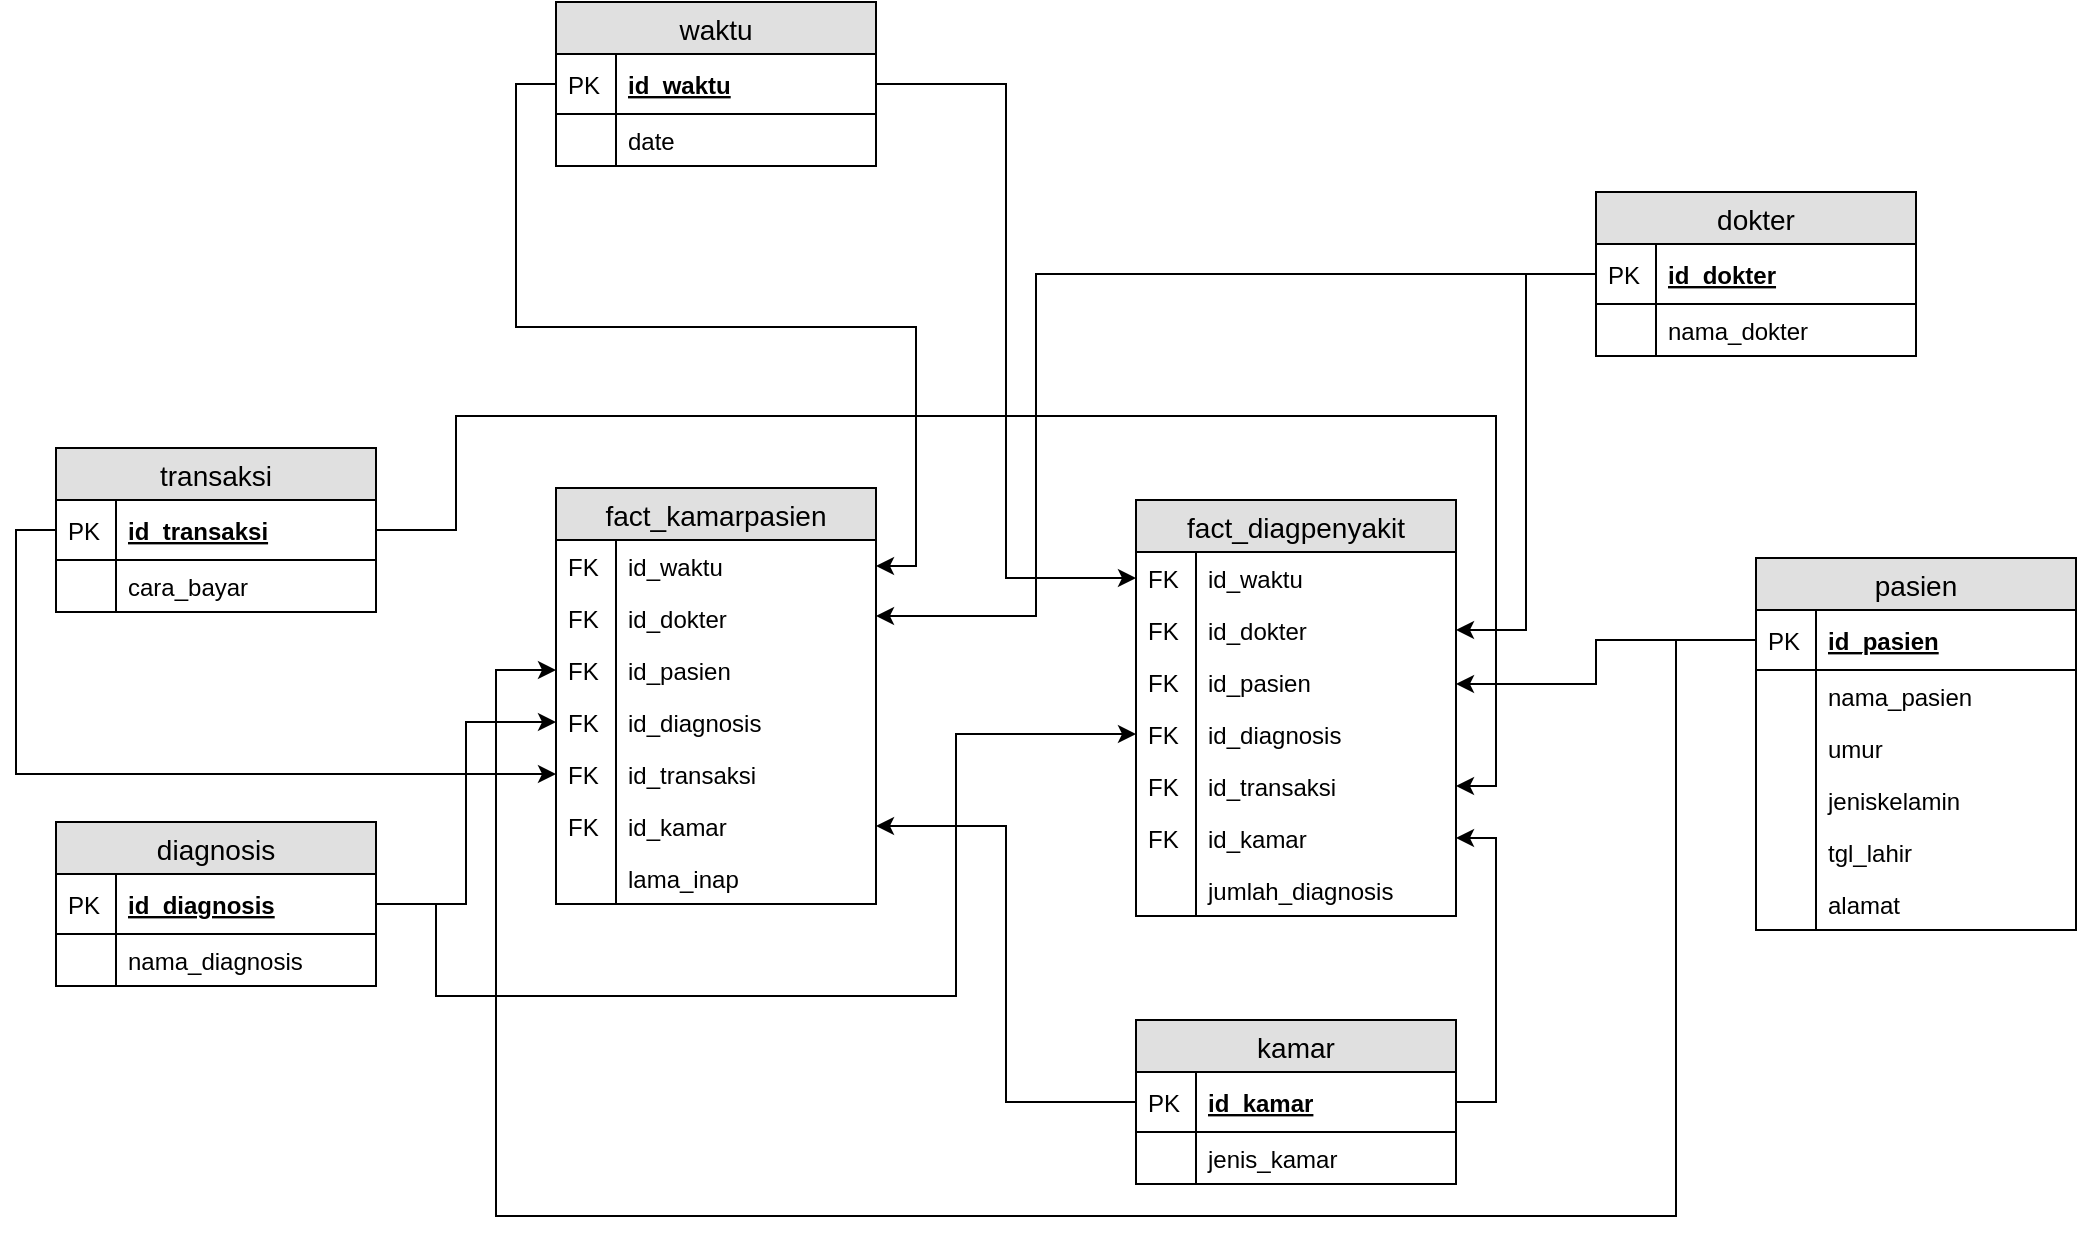 <mxfile version="10.6.8" type="device"><diagram id="9lv1XT-odXzxtT2mM3QH" name="Page-1"><mxGraphModel dx="1257" dy="773" grid="1" gridSize="10" guides="1" tooltips="1" connect="1" arrows="1" fold="1" page="1" pageScale="1" pageWidth="850" pageHeight="1100" math="0" shadow="0"><root><mxCell id="0"/><mxCell id="1" parent="0"/><mxCell id="CjK3BWni0CWCzwjwOFUE-8" value="waktu" style="swimlane;fontStyle=0;childLayout=stackLayout;horizontal=1;startSize=26;fillColor=#e0e0e0;horizontalStack=0;resizeParent=1;resizeParentMax=0;resizeLast=0;collapsible=1;marginBottom=0;swimlaneFillColor=#ffffff;align=center;fontSize=14;" vertex="1" parent="1"><mxGeometry x="340" y="53" width="160" height="82" as="geometry"/></mxCell><mxCell id="CjK3BWni0CWCzwjwOFUE-9" value="id_waktu" style="shape=partialRectangle;top=0;left=0;right=0;bottom=1;align=left;verticalAlign=middle;fillColor=none;spacingLeft=34;spacingRight=4;overflow=hidden;rotatable=0;points=[[0,0.5],[1,0.5]];portConstraint=eastwest;dropTarget=0;fontStyle=5;fontSize=12;" vertex="1" parent="CjK3BWni0CWCzwjwOFUE-8"><mxGeometry y="26" width="160" height="30" as="geometry"/></mxCell><mxCell id="CjK3BWni0CWCzwjwOFUE-10" value="PK" style="shape=partialRectangle;top=0;left=0;bottom=0;fillColor=none;align=left;verticalAlign=middle;spacingLeft=4;spacingRight=4;overflow=hidden;rotatable=0;points=[];portConstraint=eastwest;part=1;fontSize=12;" vertex="1" connectable="0" parent="CjK3BWni0CWCzwjwOFUE-9"><mxGeometry width="30" height="30" as="geometry"/></mxCell><mxCell id="CjK3BWni0CWCzwjwOFUE-11" value="date" style="shape=partialRectangle;top=0;left=0;right=0;bottom=0;align=left;verticalAlign=top;fillColor=none;spacingLeft=34;spacingRight=4;overflow=hidden;rotatable=0;points=[[0,0.5],[1,0.5]];portConstraint=eastwest;dropTarget=0;fontSize=12;" vertex="1" parent="CjK3BWni0CWCzwjwOFUE-8"><mxGeometry y="56" width="160" height="26" as="geometry"/></mxCell><mxCell id="CjK3BWni0CWCzwjwOFUE-12" value="" style="shape=partialRectangle;top=0;left=0;bottom=0;fillColor=none;align=left;verticalAlign=top;spacingLeft=4;spacingRight=4;overflow=hidden;rotatable=0;points=[];portConstraint=eastwest;part=1;fontSize=12;" vertex="1" connectable="0" parent="CjK3BWni0CWCzwjwOFUE-11"><mxGeometry width="30" height="26" as="geometry"/></mxCell><mxCell id="CjK3BWni0CWCzwjwOFUE-19" value="fact_kamarpasien" style="swimlane;fontStyle=0;childLayout=stackLayout;horizontal=1;startSize=26;fillColor=#e0e0e0;horizontalStack=0;resizeParent=1;resizeParentMax=0;resizeLast=0;collapsible=1;marginBottom=0;swimlaneFillColor=#ffffff;align=center;fontSize=14;" vertex="1" parent="1"><mxGeometry x="340" y="296" width="160" height="208" as="geometry"><mxRectangle x="340" y="296" width="140" height="26" as="alternateBounds"/></mxGeometry></mxCell><mxCell id="CjK3BWni0CWCzwjwOFUE-22" value="id_waktu" style="shape=partialRectangle;top=0;left=0;right=0;bottom=0;align=left;verticalAlign=top;fillColor=none;spacingLeft=34;spacingRight=4;overflow=hidden;rotatable=0;points=[[0,0.5],[1,0.5]];portConstraint=eastwest;dropTarget=0;fontSize=12;" vertex="1" parent="CjK3BWni0CWCzwjwOFUE-19"><mxGeometry y="26" width="160" height="26" as="geometry"/></mxCell><mxCell id="CjK3BWni0CWCzwjwOFUE-23" value="FK" style="shape=partialRectangle;top=0;left=0;bottom=0;fillColor=none;align=left;verticalAlign=top;spacingLeft=4;spacingRight=4;overflow=hidden;rotatable=0;points=[];portConstraint=eastwest;part=1;fontSize=12;" vertex="1" connectable="0" parent="CjK3BWni0CWCzwjwOFUE-22"><mxGeometry width="30" height="26" as="geometry"/></mxCell><mxCell id="CjK3BWni0CWCzwjwOFUE-24" value="id_dokter" style="shape=partialRectangle;top=0;left=0;right=0;bottom=0;align=left;verticalAlign=top;fillColor=none;spacingLeft=34;spacingRight=4;overflow=hidden;rotatable=0;points=[[0,0.5],[1,0.5]];portConstraint=eastwest;dropTarget=0;fontSize=12;" vertex="1" parent="CjK3BWni0CWCzwjwOFUE-19"><mxGeometry y="52" width="160" height="26" as="geometry"/></mxCell><mxCell id="CjK3BWni0CWCzwjwOFUE-25" value="FK" style="shape=partialRectangle;top=0;left=0;bottom=0;fillColor=none;align=left;verticalAlign=top;spacingLeft=4;spacingRight=4;overflow=hidden;rotatable=0;points=[];portConstraint=eastwest;part=1;fontSize=12;" vertex="1" connectable="0" parent="CjK3BWni0CWCzwjwOFUE-24"><mxGeometry width="30" height="26" as="geometry"/></mxCell><mxCell id="CjK3BWni0CWCzwjwOFUE-26" value="id_pasien" style="shape=partialRectangle;top=0;left=0;right=0;bottom=0;align=left;verticalAlign=top;fillColor=none;spacingLeft=34;spacingRight=4;overflow=hidden;rotatable=0;points=[[0,0.5],[1,0.5]];portConstraint=eastwest;dropTarget=0;fontSize=12;" vertex="1" parent="CjK3BWni0CWCzwjwOFUE-19"><mxGeometry y="78" width="160" height="26" as="geometry"/></mxCell><mxCell id="CjK3BWni0CWCzwjwOFUE-27" value="FK" style="shape=partialRectangle;top=0;left=0;bottom=0;fillColor=none;align=left;verticalAlign=top;spacingLeft=4;spacingRight=4;overflow=hidden;rotatable=0;points=[];portConstraint=eastwest;part=1;fontSize=12;" vertex="1" connectable="0" parent="CjK3BWni0CWCzwjwOFUE-26"><mxGeometry width="30" height="26" as="geometry"/></mxCell><mxCell id="CjK3BWni0CWCzwjwOFUE-30" value="id_diagnosis" style="shape=partialRectangle;top=0;left=0;right=0;bottom=0;align=left;verticalAlign=top;fillColor=none;spacingLeft=34;spacingRight=4;overflow=hidden;rotatable=0;points=[[0,0.5],[1,0.5]];portConstraint=eastwest;dropTarget=0;fontSize=12;" vertex="1" parent="CjK3BWni0CWCzwjwOFUE-19"><mxGeometry y="104" width="160" height="26" as="geometry"/></mxCell><mxCell id="CjK3BWni0CWCzwjwOFUE-31" value="FK" style="shape=partialRectangle;top=0;left=0;bottom=0;fillColor=none;align=left;verticalAlign=top;spacingLeft=4;spacingRight=4;overflow=hidden;rotatable=0;points=[];portConstraint=eastwest;part=1;fontSize=12;" vertex="1" connectable="0" parent="CjK3BWni0CWCzwjwOFUE-30"><mxGeometry width="30" height="26" as="geometry"/></mxCell><mxCell id="CjK3BWni0CWCzwjwOFUE-32" value="id_transaksi" style="shape=partialRectangle;top=0;left=0;right=0;bottom=0;align=left;verticalAlign=top;fillColor=none;spacingLeft=34;spacingRight=4;overflow=hidden;rotatable=0;points=[[0,0.5],[1,0.5]];portConstraint=eastwest;dropTarget=0;fontSize=12;" vertex="1" parent="CjK3BWni0CWCzwjwOFUE-19"><mxGeometry y="130" width="160" height="26" as="geometry"/></mxCell><mxCell id="CjK3BWni0CWCzwjwOFUE-33" value="FK" style="shape=partialRectangle;top=0;left=0;bottom=0;fillColor=none;align=left;verticalAlign=top;spacingLeft=4;spacingRight=4;overflow=hidden;rotatable=0;points=[];portConstraint=eastwest;part=1;fontSize=12;" vertex="1" connectable="0" parent="CjK3BWni0CWCzwjwOFUE-32"><mxGeometry width="30" height="26" as="geometry"/></mxCell><mxCell id="CjK3BWni0CWCzwjwOFUE-34" value="id_kamar" style="shape=partialRectangle;top=0;left=0;right=0;bottom=0;align=left;verticalAlign=top;fillColor=none;spacingLeft=34;spacingRight=4;overflow=hidden;rotatable=0;points=[[0,0.5],[1,0.5]];portConstraint=eastwest;dropTarget=0;fontSize=12;" vertex="1" parent="CjK3BWni0CWCzwjwOFUE-19"><mxGeometry y="156" width="160" height="26" as="geometry"/></mxCell><mxCell id="CjK3BWni0CWCzwjwOFUE-35" value="FK" style="shape=partialRectangle;top=0;left=0;bottom=0;fillColor=none;align=left;verticalAlign=top;spacingLeft=4;spacingRight=4;overflow=hidden;rotatable=0;points=[];portConstraint=eastwest;part=1;fontSize=12;" vertex="1" connectable="0" parent="CjK3BWni0CWCzwjwOFUE-34"><mxGeometry width="30" height="26" as="geometry"/></mxCell><mxCell id="CjK3BWni0CWCzwjwOFUE-36" value="lama_inap" style="shape=partialRectangle;top=0;left=0;right=0;bottom=0;align=left;verticalAlign=top;fillColor=none;spacingLeft=34;spacingRight=4;overflow=hidden;rotatable=0;points=[[0,0.5],[1,0.5]];portConstraint=eastwest;dropTarget=0;fontSize=12;" vertex="1" parent="CjK3BWni0CWCzwjwOFUE-19"><mxGeometry y="182" width="160" height="26" as="geometry"/></mxCell><mxCell id="CjK3BWni0CWCzwjwOFUE-37" value="" style="shape=partialRectangle;top=0;left=0;bottom=0;fillColor=none;align=left;verticalAlign=top;spacingLeft=4;spacingRight=4;overflow=hidden;rotatable=0;points=[];portConstraint=eastwest;part=1;fontSize=12;" vertex="1" connectable="0" parent="CjK3BWni0CWCzwjwOFUE-36"><mxGeometry width="30" height="26" as="geometry"/></mxCell><mxCell id="CjK3BWni0CWCzwjwOFUE-38" value="fact_diagpenyakit" style="swimlane;fontStyle=0;childLayout=stackLayout;horizontal=1;startSize=26;fillColor=#e0e0e0;horizontalStack=0;resizeParent=1;resizeParentMax=0;resizeLast=0;collapsible=1;marginBottom=0;swimlaneFillColor=#ffffff;align=center;fontSize=14;" vertex="1" parent="1"><mxGeometry x="630" y="302" width="160" height="208" as="geometry"><mxRectangle x="340" y="296" width="140" height="26" as="alternateBounds"/></mxGeometry></mxCell><mxCell id="CjK3BWni0CWCzwjwOFUE-39" value="id_waktu" style="shape=partialRectangle;top=0;left=0;right=0;bottom=0;align=left;verticalAlign=top;fillColor=none;spacingLeft=34;spacingRight=4;overflow=hidden;rotatable=0;points=[[0,0.5],[1,0.5]];portConstraint=eastwest;dropTarget=0;fontSize=12;" vertex="1" parent="CjK3BWni0CWCzwjwOFUE-38"><mxGeometry y="26" width="160" height="26" as="geometry"/></mxCell><mxCell id="CjK3BWni0CWCzwjwOFUE-40" value="FK" style="shape=partialRectangle;top=0;left=0;bottom=0;fillColor=none;align=left;verticalAlign=top;spacingLeft=4;spacingRight=4;overflow=hidden;rotatable=0;points=[];portConstraint=eastwest;part=1;fontSize=12;" vertex="1" connectable="0" parent="CjK3BWni0CWCzwjwOFUE-39"><mxGeometry width="30" height="26" as="geometry"/></mxCell><mxCell id="CjK3BWni0CWCzwjwOFUE-41" value="id_dokter" style="shape=partialRectangle;top=0;left=0;right=0;bottom=0;align=left;verticalAlign=top;fillColor=none;spacingLeft=34;spacingRight=4;overflow=hidden;rotatable=0;points=[[0,0.5],[1,0.5]];portConstraint=eastwest;dropTarget=0;fontSize=12;" vertex="1" parent="CjK3BWni0CWCzwjwOFUE-38"><mxGeometry y="52" width="160" height="26" as="geometry"/></mxCell><mxCell id="CjK3BWni0CWCzwjwOFUE-42" value="FK" style="shape=partialRectangle;top=0;left=0;bottom=0;fillColor=none;align=left;verticalAlign=top;spacingLeft=4;spacingRight=4;overflow=hidden;rotatable=0;points=[];portConstraint=eastwest;part=1;fontSize=12;" vertex="1" connectable="0" parent="CjK3BWni0CWCzwjwOFUE-41"><mxGeometry width="30" height="26" as="geometry"/></mxCell><mxCell id="CjK3BWni0CWCzwjwOFUE-43" value="id_pasien" style="shape=partialRectangle;top=0;left=0;right=0;bottom=0;align=left;verticalAlign=top;fillColor=none;spacingLeft=34;spacingRight=4;overflow=hidden;rotatable=0;points=[[0,0.5],[1,0.5]];portConstraint=eastwest;dropTarget=0;fontSize=12;" vertex="1" parent="CjK3BWni0CWCzwjwOFUE-38"><mxGeometry y="78" width="160" height="26" as="geometry"/></mxCell><mxCell id="CjK3BWni0CWCzwjwOFUE-44" value="FK" style="shape=partialRectangle;top=0;left=0;bottom=0;fillColor=none;align=left;verticalAlign=top;spacingLeft=4;spacingRight=4;overflow=hidden;rotatable=0;points=[];portConstraint=eastwest;part=1;fontSize=12;" vertex="1" connectable="0" parent="CjK3BWni0CWCzwjwOFUE-43"><mxGeometry width="30" height="26" as="geometry"/></mxCell><mxCell id="CjK3BWni0CWCzwjwOFUE-45" value="id_diagnosis" style="shape=partialRectangle;top=0;left=0;right=0;bottom=0;align=left;verticalAlign=top;fillColor=none;spacingLeft=34;spacingRight=4;overflow=hidden;rotatable=0;points=[[0,0.5],[1,0.5]];portConstraint=eastwest;dropTarget=0;fontSize=12;" vertex="1" parent="CjK3BWni0CWCzwjwOFUE-38"><mxGeometry y="104" width="160" height="26" as="geometry"/></mxCell><mxCell id="CjK3BWni0CWCzwjwOFUE-46" value="FK" style="shape=partialRectangle;top=0;left=0;bottom=0;fillColor=none;align=left;verticalAlign=top;spacingLeft=4;spacingRight=4;overflow=hidden;rotatable=0;points=[];portConstraint=eastwest;part=1;fontSize=12;" vertex="1" connectable="0" parent="CjK3BWni0CWCzwjwOFUE-45"><mxGeometry width="30" height="26" as="geometry"/></mxCell><mxCell id="CjK3BWni0CWCzwjwOFUE-47" value="id_transaksi" style="shape=partialRectangle;top=0;left=0;right=0;bottom=0;align=left;verticalAlign=top;fillColor=none;spacingLeft=34;spacingRight=4;overflow=hidden;rotatable=0;points=[[0,0.5],[1,0.5]];portConstraint=eastwest;dropTarget=0;fontSize=12;" vertex="1" parent="CjK3BWni0CWCzwjwOFUE-38"><mxGeometry y="130" width="160" height="26" as="geometry"/></mxCell><mxCell id="CjK3BWni0CWCzwjwOFUE-48" value="FK" style="shape=partialRectangle;top=0;left=0;bottom=0;fillColor=none;align=left;verticalAlign=top;spacingLeft=4;spacingRight=4;overflow=hidden;rotatable=0;points=[];portConstraint=eastwest;part=1;fontSize=12;" vertex="1" connectable="0" parent="CjK3BWni0CWCzwjwOFUE-47"><mxGeometry width="30" height="26" as="geometry"/></mxCell><mxCell id="CjK3BWni0CWCzwjwOFUE-111" value="id_kamar" style="shape=partialRectangle;top=0;left=0;right=0;bottom=0;align=left;verticalAlign=top;fillColor=none;spacingLeft=34;spacingRight=4;overflow=hidden;rotatable=0;points=[[0,0.5],[1,0.5]];portConstraint=eastwest;dropTarget=0;fontSize=12;" vertex="1" parent="CjK3BWni0CWCzwjwOFUE-38"><mxGeometry y="156" width="160" height="26" as="geometry"/></mxCell><mxCell id="CjK3BWni0CWCzwjwOFUE-112" value="FK" style="shape=partialRectangle;top=0;left=0;bottom=0;fillColor=none;align=left;verticalAlign=top;spacingLeft=4;spacingRight=4;overflow=hidden;rotatable=0;points=[];portConstraint=eastwest;part=1;fontSize=12;" vertex="1" connectable="0" parent="CjK3BWni0CWCzwjwOFUE-111"><mxGeometry width="30" height="26" as="geometry"/></mxCell><mxCell id="CjK3BWni0CWCzwjwOFUE-125" value="jumlah_diagnosis" style="shape=partialRectangle;top=0;left=0;right=0;bottom=0;align=left;verticalAlign=top;fillColor=none;spacingLeft=34;spacingRight=4;overflow=hidden;rotatable=0;points=[[0,0.5],[1,0.5]];portConstraint=eastwest;dropTarget=0;fontSize=12;" vertex="1" parent="CjK3BWni0CWCzwjwOFUE-38"><mxGeometry y="182" width="160" height="26" as="geometry"/></mxCell><mxCell id="CjK3BWni0CWCzwjwOFUE-126" value="" style="shape=partialRectangle;top=0;left=0;bottom=0;fillColor=none;align=left;verticalAlign=top;spacingLeft=4;spacingRight=4;overflow=hidden;rotatable=0;points=[];portConstraint=eastwest;part=1;fontSize=12;" vertex="1" connectable="0" parent="CjK3BWni0CWCzwjwOFUE-125"><mxGeometry width="30" height="26" as="geometry"/></mxCell><mxCell id="CjK3BWni0CWCzwjwOFUE-53" value="pasien" style="swimlane;fontStyle=0;childLayout=stackLayout;horizontal=1;startSize=26;fillColor=#e0e0e0;horizontalStack=0;resizeParent=1;resizeParentMax=0;resizeLast=0;collapsible=1;marginBottom=0;swimlaneFillColor=#ffffff;align=center;fontSize=14;" vertex="1" parent="1"><mxGeometry x="940" y="331" width="160" height="186" as="geometry"/></mxCell><mxCell id="CjK3BWni0CWCzwjwOFUE-54" value="id_pasien" style="shape=partialRectangle;top=0;left=0;right=0;bottom=1;align=left;verticalAlign=middle;fillColor=none;spacingLeft=34;spacingRight=4;overflow=hidden;rotatable=0;points=[[0,0.5],[1,0.5]];portConstraint=eastwest;dropTarget=0;fontStyle=5;fontSize=12;" vertex="1" parent="CjK3BWni0CWCzwjwOFUE-53"><mxGeometry y="26" width="160" height="30" as="geometry"/></mxCell><mxCell id="CjK3BWni0CWCzwjwOFUE-55" value="PK" style="shape=partialRectangle;top=0;left=0;bottom=0;fillColor=none;align=left;verticalAlign=middle;spacingLeft=4;spacingRight=4;overflow=hidden;rotatable=0;points=[];portConstraint=eastwest;part=1;fontSize=12;" vertex="1" connectable="0" parent="CjK3BWni0CWCzwjwOFUE-54"><mxGeometry width="30" height="30" as="geometry"/></mxCell><mxCell id="CjK3BWni0CWCzwjwOFUE-56" value="nama_pasien" style="shape=partialRectangle;top=0;left=0;right=0;bottom=0;align=left;verticalAlign=top;fillColor=none;spacingLeft=34;spacingRight=4;overflow=hidden;rotatable=0;points=[[0,0.5],[1,0.5]];portConstraint=eastwest;dropTarget=0;fontSize=12;" vertex="1" parent="CjK3BWni0CWCzwjwOFUE-53"><mxGeometry y="56" width="160" height="26" as="geometry"/></mxCell><mxCell id="CjK3BWni0CWCzwjwOFUE-57" value="" style="shape=partialRectangle;top=0;left=0;bottom=0;fillColor=none;align=left;verticalAlign=top;spacingLeft=4;spacingRight=4;overflow=hidden;rotatable=0;points=[];portConstraint=eastwest;part=1;fontSize=12;" vertex="1" connectable="0" parent="CjK3BWni0CWCzwjwOFUE-56"><mxGeometry width="30" height="26" as="geometry"/></mxCell><mxCell id="CjK3BWni0CWCzwjwOFUE-58" value="umur" style="shape=partialRectangle;top=0;left=0;right=0;bottom=0;align=left;verticalAlign=top;fillColor=none;spacingLeft=34;spacingRight=4;overflow=hidden;rotatable=0;points=[[0,0.5],[1,0.5]];portConstraint=eastwest;dropTarget=0;fontSize=12;" vertex="1" parent="CjK3BWni0CWCzwjwOFUE-53"><mxGeometry y="82" width="160" height="26" as="geometry"/></mxCell><mxCell id="CjK3BWni0CWCzwjwOFUE-59" value="" style="shape=partialRectangle;top=0;left=0;bottom=0;fillColor=none;align=left;verticalAlign=top;spacingLeft=4;spacingRight=4;overflow=hidden;rotatable=0;points=[];portConstraint=eastwest;part=1;fontSize=12;" vertex="1" connectable="0" parent="CjK3BWni0CWCzwjwOFUE-58"><mxGeometry width="30" height="26" as="geometry"/></mxCell><mxCell id="CjK3BWni0CWCzwjwOFUE-60" value="jeniskelamin" style="shape=partialRectangle;top=0;left=0;right=0;bottom=0;align=left;verticalAlign=top;fillColor=none;spacingLeft=34;spacingRight=4;overflow=hidden;rotatable=0;points=[[0,0.5],[1,0.5]];portConstraint=eastwest;dropTarget=0;fontSize=12;" vertex="1" parent="CjK3BWni0CWCzwjwOFUE-53"><mxGeometry y="108" width="160" height="26" as="geometry"/></mxCell><mxCell id="CjK3BWni0CWCzwjwOFUE-61" value="" style="shape=partialRectangle;top=0;left=0;bottom=0;fillColor=none;align=left;verticalAlign=top;spacingLeft=4;spacingRight=4;overflow=hidden;rotatable=0;points=[];portConstraint=eastwest;part=1;fontSize=12;" vertex="1" connectable="0" parent="CjK3BWni0CWCzwjwOFUE-60"><mxGeometry width="30" height="26" as="geometry"/></mxCell><mxCell id="CjK3BWni0CWCzwjwOFUE-64" value="tgl_lahir" style="shape=partialRectangle;top=0;left=0;right=0;bottom=0;align=left;verticalAlign=top;fillColor=none;spacingLeft=34;spacingRight=4;overflow=hidden;rotatable=0;points=[[0,0.5],[1,0.5]];portConstraint=eastwest;dropTarget=0;fontSize=12;" vertex="1" parent="CjK3BWni0CWCzwjwOFUE-53"><mxGeometry y="134" width="160" height="26" as="geometry"/></mxCell><mxCell id="CjK3BWni0CWCzwjwOFUE-65" value="" style="shape=partialRectangle;top=0;left=0;bottom=0;fillColor=none;align=left;verticalAlign=top;spacingLeft=4;spacingRight=4;overflow=hidden;rotatable=0;points=[];portConstraint=eastwest;part=1;fontSize=12;" vertex="1" connectable="0" parent="CjK3BWni0CWCzwjwOFUE-64"><mxGeometry width="30" height="26" as="geometry"/></mxCell><mxCell id="CjK3BWni0CWCzwjwOFUE-66" value="alamat" style="shape=partialRectangle;top=0;left=0;right=0;bottom=0;align=left;verticalAlign=top;fillColor=none;spacingLeft=34;spacingRight=4;overflow=hidden;rotatable=0;points=[[0,0.5],[1,0.5]];portConstraint=eastwest;dropTarget=0;fontSize=12;" vertex="1" parent="CjK3BWni0CWCzwjwOFUE-53"><mxGeometry y="160" width="160" height="26" as="geometry"/></mxCell><mxCell id="CjK3BWni0CWCzwjwOFUE-67" value="" style="shape=partialRectangle;top=0;left=0;bottom=0;fillColor=none;align=left;verticalAlign=top;spacingLeft=4;spacingRight=4;overflow=hidden;rotatable=0;points=[];portConstraint=eastwest;part=1;fontSize=12;" vertex="1" connectable="0" parent="CjK3BWni0CWCzwjwOFUE-66"><mxGeometry width="30" height="26" as="geometry"/></mxCell><mxCell id="CjK3BWni0CWCzwjwOFUE-68" value="dokter" style="swimlane;fontStyle=0;childLayout=stackLayout;horizontal=1;startSize=26;fillColor=#e0e0e0;horizontalStack=0;resizeParent=1;resizeParentMax=0;resizeLast=0;collapsible=1;marginBottom=0;swimlaneFillColor=#ffffff;align=center;fontSize=14;" vertex="1" parent="1"><mxGeometry x="860" y="148" width="160" height="82" as="geometry"/></mxCell><mxCell id="CjK3BWni0CWCzwjwOFUE-69" value="id_dokter" style="shape=partialRectangle;top=0;left=0;right=0;bottom=1;align=left;verticalAlign=middle;fillColor=none;spacingLeft=34;spacingRight=4;overflow=hidden;rotatable=0;points=[[0,0.5],[1,0.5]];portConstraint=eastwest;dropTarget=0;fontStyle=5;fontSize=12;" vertex="1" parent="CjK3BWni0CWCzwjwOFUE-68"><mxGeometry y="26" width="160" height="30" as="geometry"/></mxCell><mxCell id="CjK3BWni0CWCzwjwOFUE-70" value="PK" style="shape=partialRectangle;top=0;left=0;bottom=0;fillColor=none;align=left;verticalAlign=middle;spacingLeft=4;spacingRight=4;overflow=hidden;rotatable=0;points=[];portConstraint=eastwest;part=1;fontSize=12;" vertex="1" connectable="0" parent="CjK3BWni0CWCzwjwOFUE-69"><mxGeometry width="30" height="30" as="geometry"/></mxCell><mxCell id="CjK3BWni0CWCzwjwOFUE-71" value="nama_dokter" style="shape=partialRectangle;top=0;left=0;right=0;bottom=0;align=left;verticalAlign=top;fillColor=none;spacingLeft=34;spacingRight=4;overflow=hidden;rotatable=0;points=[[0,0.5],[1,0.5]];portConstraint=eastwest;dropTarget=0;fontSize=12;" vertex="1" parent="CjK3BWni0CWCzwjwOFUE-68"><mxGeometry y="56" width="160" height="26" as="geometry"/></mxCell><mxCell id="CjK3BWni0CWCzwjwOFUE-72" value="" style="shape=partialRectangle;top=0;left=0;bottom=0;fillColor=none;align=left;verticalAlign=top;spacingLeft=4;spacingRight=4;overflow=hidden;rotatable=0;points=[];portConstraint=eastwest;part=1;fontSize=12;" vertex="1" connectable="0" parent="CjK3BWni0CWCzwjwOFUE-71"><mxGeometry width="30" height="26" as="geometry"/></mxCell><mxCell id="CjK3BWni0CWCzwjwOFUE-81" value="kamar" style="swimlane;fontStyle=0;childLayout=stackLayout;horizontal=1;startSize=26;fillColor=#e0e0e0;horizontalStack=0;resizeParent=1;resizeParentMax=0;resizeLast=0;collapsible=1;marginBottom=0;swimlaneFillColor=#ffffff;align=center;fontSize=14;" vertex="1" parent="1"><mxGeometry x="630" y="562" width="160" height="82" as="geometry"/></mxCell><mxCell id="CjK3BWni0CWCzwjwOFUE-82" value="id_kamar" style="shape=partialRectangle;top=0;left=0;right=0;bottom=1;align=left;verticalAlign=middle;fillColor=none;spacingLeft=34;spacingRight=4;overflow=hidden;rotatable=0;points=[[0,0.5],[1,0.5]];portConstraint=eastwest;dropTarget=0;fontStyle=5;fontSize=12;" vertex="1" parent="CjK3BWni0CWCzwjwOFUE-81"><mxGeometry y="26" width="160" height="30" as="geometry"/></mxCell><mxCell id="CjK3BWni0CWCzwjwOFUE-83" value="PK" style="shape=partialRectangle;top=0;left=0;bottom=0;fillColor=none;align=left;verticalAlign=middle;spacingLeft=4;spacingRight=4;overflow=hidden;rotatable=0;points=[];portConstraint=eastwest;part=1;fontSize=12;" vertex="1" connectable="0" parent="CjK3BWni0CWCzwjwOFUE-82"><mxGeometry width="30" height="30" as="geometry"/></mxCell><mxCell id="CjK3BWni0CWCzwjwOFUE-84" value="jenis_kamar" style="shape=partialRectangle;top=0;left=0;right=0;bottom=0;align=left;verticalAlign=top;fillColor=none;spacingLeft=34;spacingRight=4;overflow=hidden;rotatable=0;points=[[0,0.5],[1,0.5]];portConstraint=eastwest;dropTarget=0;fontSize=12;" vertex="1" parent="CjK3BWni0CWCzwjwOFUE-81"><mxGeometry y="56" width="160" height="26" as="geometry"/></mxCell><mxCell id="CjK3BWni0CWCzwjwOFUE-85" value="" style="shape=partialRectangle;top=0;left=0;bottom=0;fillColor=none;align=left;verticalAlign=top;spacingLeft=4;spacingRight=4;overflow=hidden;rotatable=0;points=[];portConstraint=eastwest;part=1;fontSize=12;" vertex="1" connectable="0" parent="CjK3BWni0CWCzwjwOFUE-84"><mxGeometry width="30" height="26" as="geometry"/></mxCell><mxCell id="CjK3BWni0CWCzwjwOFUE-106" style="edgeStyle=orthogonalEdgeStyle;rounded=0;orthogonalLoop=1;jettySize=auto;html=1;entryX=0;entryY=0.5;entryDx=0;entryDy=0;" edge="1" parent="1" source="CjK3BWni0CWCzwjwOFUE-95" target="CjK3BWni0CWCzwjwOFUE-32"><mxGeometry relative="1" as="geometry"><Array as="points"><mxPoint x="70" y="317"/><mxPoint x="70" y="439"/></Array></mxGeometry></mxCell><mxCell id="CjK3BWni0CWCzwjwOFUE-95" value="transaksi" style="swimlane;fontStyle=0;childLayout=stackLayout;horizontal=1;startSize=26;fillColor=#e0e0e0;horizontalStack=0;resizeParent=1;resizeParentMax=0;resizeLast=0;collapsible=1;marginBottom=0;swimlaneFillColor=#ffffff;align=center;fontSize=14;" vertex="1" parent="1"><mxGeometry x="90" y="276" width="160" height="82" as="geometry"/></mxCell><mxCell id="CjK3BWni0CWCzwjwOFUE-96" value="id_transaksi" style="shape=partialRectangle;top=0;left=0;right=0;bottom=1;align=left;verticalAlign=middle;fillColor=none;spacingLeft=34;spacingRight=4;overflow=hidden;rotatable=0;points=[[0,0.5],[1,0.5]];portConstraint=eastwest;dropTarget=0;fontStyle=5;fontSize=12;" vertex="1" parent="CjK3BWni0CWCzwjwOFUE-95"><mxGeometry y="26" width="160" height="30" as="geometry"/></mxCell><mxCell id="CjK3BWni0CWCzwjwOFUE-97" value="PK" style="shape=partialRectangle;top=0;left=0;bottom=0;fillColor=none;align=left;verticalAlign=middle;spacingLeft=4;spacingRight=4;overflow=hidden;rotatable=0;points=[];portConstraint=eastwest;part=1;fontSize=12;" vertex="1" connectable="0" parent="CjK3BWni0CWCzwjwOFUE-96"><mxGeometry width="30" height="30" as="geometry"/></mxCell><mxCell id="CjK3BWni0CWCzwjwOFUE-98" value="cara_bayar" style="shape=partialRectangle;top=0;left=0;right=0;bottom=0;align=left;verticalAlign=top;fillColor=none;spacingLeft=34;spacingRight=4;overflow=hidden;rotatable=0;points=[[0,0.5],[1,0.5]];portConstraint=eastwest;dropTarget=0;fontSize=12;" vertex="1" parent="CjK3BWni0CWCzwjwOFUE-95"><mxGeometry y="56" width="160" height="26" as="geometry"/></mxCell><mxCell id="CjK3BWni0CWCzwjwOFUE-99" value="" style="shape=partialRectangle;top=0;left=0;bottom=0;fillColor=none;align=left;verticalAlign=top;spacingLeft=4;spacingRight=4;overflow=hidden;rotatable=0;points=[];portConstraint=eastwest;part=1;fontSize=12;" vertex="1" connectable="0" parent="CjK3BWni0CWCzwjwOFUE-98"><mxGeometry width="30" height="26" as="geometry"/></mxCell><mxCell id="CjK3BWni0CWCzwjwOFUE-100" value="diagnosis" style="swimlane;fontStyle=0;childLayout=stackLayout;horizontal=1;startSize=26;fillColor=#e0e0e0;horizontalStack=0;resizeParent=1;resizeParentMax=0;resizeLast=0;collapsible=1;marginBottom=0;swimlaneFillColor=#ffffff;align=center;fontSize=14;" vertex="1" parent="1"><mxGeometry x="90" y="463" width="160" height="82" as="geometry"/></mxCell><mxCell id="CjK3BWni0CWCzwjwOFUE-101" value="id_diagnosis" style="shape=partialRectangle;top=0;left=0;right=0;bottom=1;align=left;verticalAlign=middle;fillColor=none;spacingLeft=34;spacingRight=4;overflow=hidden;rotatable=0;points=[[0,0.5],[1,0.5]];portConstraint=eastwest;dropTarget=0;fontStyle=5;fontSize=12;" vertex="1" parent="CjK3BWni0CWCzwjwOFUE-100"><mxGeometry y="26" width="160" height="30" as="geometry"/></mxCell><mxCell id="CjK3BWni0CWCzwjwOFUE-102" value="PK" style="shape=partialRectangle;top=0;left=0;bottom=0;fillColor=none;align=left;verticalAlign=middle;spacingLeft=4;spacingRight=4;overflow=hidden;rotatable=0;points=[];portConstraint=eastwest;part=1;fontSize=12;" vertex="1" connectable="0" parent="CjK3BWni0CWCzwjwOFUE-101"><mxGeometry width="30" height="30" as="geometry"/></mxCell><mxCell id="CjK3BWni0CWCzwjwOFUE-103" value="nama_diagnosis" style="shape=partialRectangle;top=0;left=0;right=0;bottom=0;align=left;verticalAlign=top;fillColor=none;spacingLeft=34;spacingRight=4;overflow=hidden;rotatable=0;points=[[0,0.5],[1,0.5]];portConstraint=eastwest;dropTarget=0;fontSize=12;" vertex="1" parent="CjK3BWni0CWCzwjwOFUE-100"><mxGeometry y="56" width="160" height="26" as="geometry"/></mxCell><mxCell id="CjK3BWni0CWCzwjwOFUE-104" value="" style="shape=partialRectangle;top=0;left=0;bottom=0;fillColor=none;align=left;verticalAlign=top;spacingLeft=4;spacingRight=4;overflow=hidden;rotatable=0;points=[];portConstraint=eastwest;part=1;fontSize=12;" vertex="1" connectable="0" parent="CjK3BWni0CWCzwjwOFUE-103"><mxGeometry width="30" height="26" as="geometry"/></mxCell><mxCell id="CjK3BWni0CWCzwjwOFUE-105" style="edgeStyle=orthogonalEdgeStyle;rounded=0;orthogonalLoop=1;jettySize=auto;html=1;entryX=1;entryY=0.5;entryDx=0;entryDy=0;" edge="1" parent="1" source="CjK3BWni0CWCzwjwOFUE-9" target="CjK3BWni0CWCzwjwOFUE-22"><mxGeometry relative="1" as="geometry"/></mxCell><mxCell id="CjK3BWni0CWCzwjwOFUE-109" style="edgeStyle=orthogonalEdgeStyle;rounded=0;orthogonalLoop=1;jettySize=auto;html=1;entryX=0;entryY=0.5;entryDx=0;entryDy=0;" edge="1" parent="1" source="CjK3BWni0CWCzwjwOFUE-101" target="CjK3BWni0CWCzwjwOFUE-30"><mxGeometry relative="1" as="geometry"/></mxCell><mxCell id="CjK3BWni0CWCzwjwOFUE-115" style="edgeStyle=orthogonalEdgeStyle;rounded=0;orthogonalLoop=1;jettySize=auto;html=1;exitX=0;exitY=0.5;exitDx=0;exitDy=0;" edge="1" parent="1" source="CjK3BWni0CWCzwjwOFUE-82" target="CjK3BWni0CWCzwjwOFUE-34"><mxGeometry relative="1" as="geometry"/></mxCell><mxCell id="CjK3BWni0CWCzwjwOFUE-116" style="edgeStyle=orthogonalEdgeStyle;rounded=0;orthogonalLoop=1;jettySize=auto;html=1;exitX=1;exitY=0.5;exitDx=0;exitDy=0;" edge="1" parent="1" source="CjK3BWni0CWCzwjwOFUE-82" target="CjK3BWni0CWCzwjwOFUE-111"><mxGeometry relative="1" as="geometry"/></mxCell><mxCell id="CjK3BWni0CWCzwjwOFUE-117" style="edgeStyle=orthogonalEdgeStyle;rounded=0;orthogonalLoop=1;jettySize=auto;html=1;exitX=0;exitY=0.5;exitDx=0;exitDy=0;" edge="1" parent="1" source="CjK3BWni0CWCzwjwOFUE-69" target="CjK3BWni0CWCzwjwOFUE-24"><mxGeometry relative="1" as="geometry"><Array as="points"><mxPoint x="580" y="189"/><mxPoint x="580" y="360"/></Array></mxGeometry></mxCell><mxCell id="CjK3BWni0CWCzwjwOFUE-118" style="edgeStyle=orthogonalEdgeStyle;rounded=0;orthogonalLoop=1;jettySize=auto;html=1;exitX=0;exitY=0.5;exitDx=0;exitDy=0;entryX=1;entryY=0.5;entryDx=0;entryDy=0;" edge="1" parent="1" source="CjK3BWni0CWCzwjwOFUE-69" target="CjK3BWni0CWCzwjwOFUE-41"><mxGeometry relative="1" as="geometry"/></mxCell><mxCell id="CjK3BWni0CWCzwjwOFUE-119" style="edgeStyle=orthogonalEdgeStyle;rounded=0;orthogonalLoop=1;jettySize=auto;html=1;exitX=0;exitY=0.5;exitDx=0;exitDy=0;" edge="1" parent="1" source="CjK3BWni0CWCzwjwOFUE-54" target="CjK3BWni0CWCzwjwOFUE-26"><mxGeometry relative="1" as="geometry"><Array as="points"><mxPoint x="900" y="372"/><mxPoint x="900" y="660"/><mxPoint x="310" y="660"/><mxPoint x="310" y="387"/></Array></mxGeometry></mxCell><mxCell id="CjK3BWni0CWCzwjwOFUE-120" style="edgeStyle=orthogonalEdgeStyle;rounded=0;orthogonalLoop=1;jettySize=auto;html=1;exitX=0;exitY=0.5;exitDx=0;exitDy=0;" edge="1" parent="1" source="CjK3BWni0CWCzwjwOFUE-54" target="CjK3BWni0CWCzwjwOFUE-43"><mxGeometry relative="1" as="geometry"><Array as="points"><mxPoint x="860" y="372"/><mxPoint x="860" y="394"/></Array></mxGeometry></mxCell><mxCell id="CjK3BWni0CWCzwjwOFUE-121" style="edgeStyle=orthogonalEdgeStyle;rounded=0;orthogonalLoop=1;jettySize=auto;html=1;exitX=1;exitY=0.5;exitDx=0;exitDy=0;entryX=0;entryY=0.5;entryDx=0;entryDy=0;" edge="1" parent="1" source="CjK3BWni0CWCzwjwOFUE-101" target="CjK3BWni0CWCzwjwOFUE-45"><mxGeometry relative="1" as="geometry"><Array as="points"><mxPoint x="280" y="504"/><mxPoint x="280" y="550"/><mxPoint x="540" y="550"/><mxPoint x="540" y="419"/></Array></mxGeometry></mxCell><mxCell id="CjK3BWni0CWCzwjwOFUE-123" style="edgeStyle=orthogonalEdgeStyle;rounded=0;orthogonalLoop=1;jettySize=auto;html=1;exitX=1;exitY=0.5;exitDx=0;exitDy=0;entryX=1;entryY=0.5;entryDx=0;entryDy=0;" edge="1" parent="1" source="CjK3BWni0CWCzwjwOFUE-96" target="CjK3BWni0CWCzwjwOFUE-47"><mxGeometry relative="1" as="geometry"><Array as="points"><mxPoint x="290" y="317"/><mxPoint x="290" y="260"/><mxPoint x="810" y="260"/><mxPoint x="810" y="445"/></Array></mxGeometry></mxCell><mxCell id="CjK3BWni0CWCzwjwOFUE-124" style="edgeStyle=orthogonalEdgeStyle;rounded=0;orthogonalLoop=1;jettySize=auto;html=1;exitX=1;exitY=0.5;exitDx=0;exitDy=0;entryX=0;entryY=0.5;entryDx=0;entryDy=0;" edge="1" parent="1" source="CjK3BWni0CWCzwjwOFUE-9" target="CjK3BWni0CWCzwjwOFUE-39"><mxGeometry relative="1" as="geometry"/></mxCell></root></mxGraphModel></diagram></mxfile>
